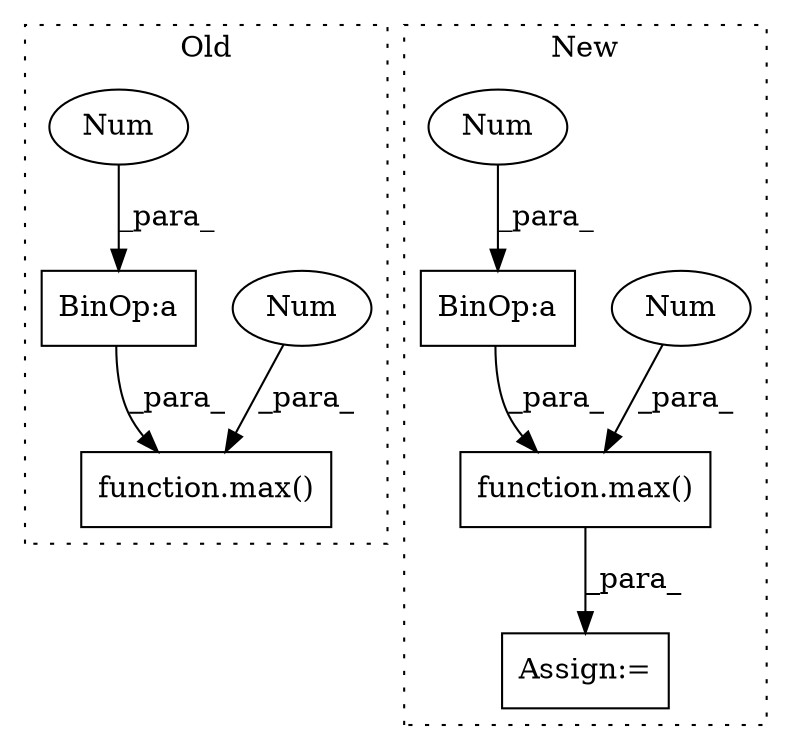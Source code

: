 digraph G {
subgraph cluster0 {
1 [label="function.max()" a="75" s="7809,7867" l="4,1" shape="box"];
5 [label="Num" a="76" s="7813" l="1" shape="ellipse"];
7 [label="BinOp:a" a="82" s="7857" l="3" shape="box"];
8 [label="Num" a="76" s="7860" l="5" shape="ellipse"];
label = "Old";
style="dotted";
}
subgraph cluster1 {
2 [label="function.max()" a="75" s="7575,7630" l="4,1" shape="box"];
3 [label="Assign:=" a="68" s="7572" l="3" shape="box"];
4 [label="Num" a="76" s="7579" l="1" shape="ellipse"];
6 [label="BinOp:a" a="82" s="7620" l="3" shape="box"];
9 [label="Num" a="76" s="7623" l="5" shape="ellipse"];
label = "New";
style="dotted";
}
2 -> 3 [label="_para_"];
4 -> 2 [label="_para_"];
5 -> 1 [label="_para_"];
6 -> 2 [label="_para_"];
7 -> 1 [label="_para_"];
8 -> 7 [label="_para_"];
9 -> 6 [label="_para_"];
}